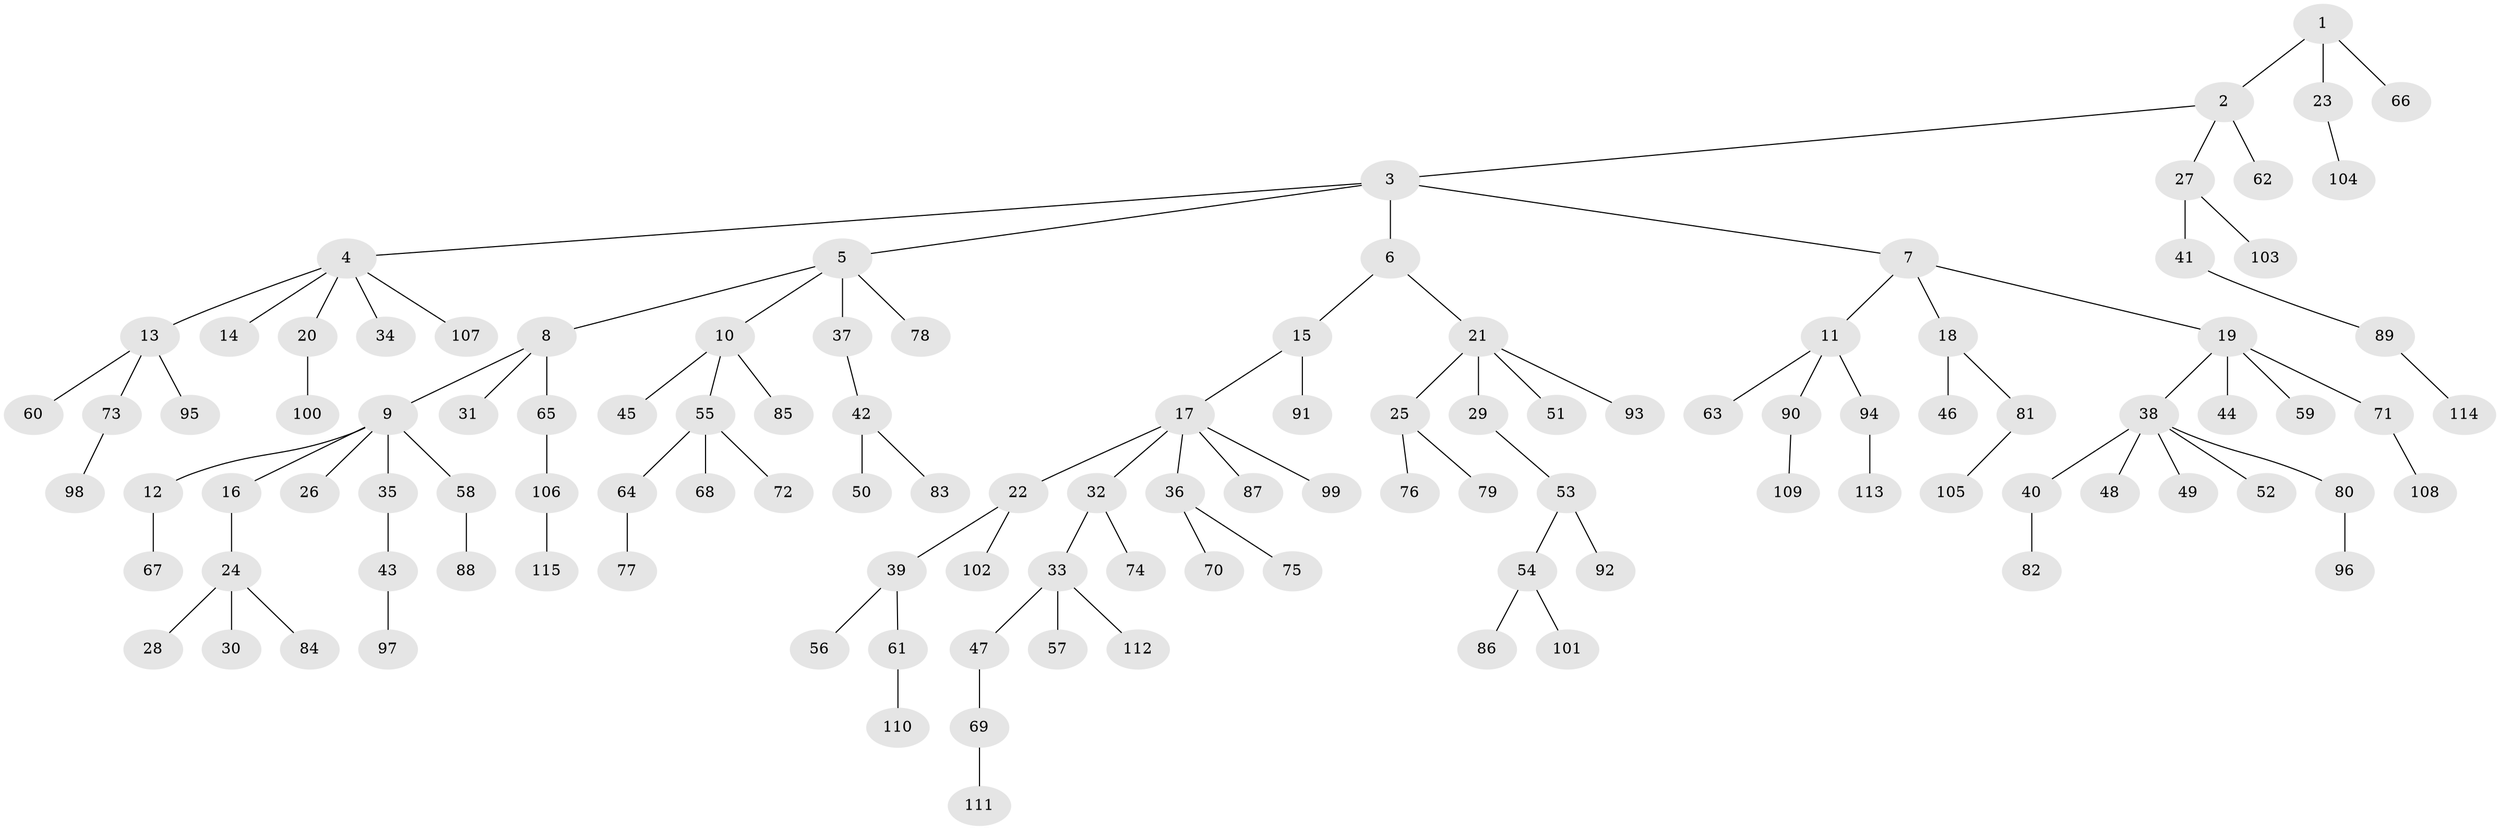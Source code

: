 // Generated by graph-tools (version 1.1) at 2025/26/03/09/25 03:26:27]
// undirected, 115 vertices, 114 edges
graph export_dot {
graph [start="1"]
  node [color=gray90,style=filled];
  1;
  2;
  3;
  4;
  5;
  6;
  7;
  8;
  9;
  10;
  11;
  12;
  13;
  14;
  15;
  16;
  17;
  18;
  19;
  20;
  21;
  22;
  23;
  24;
  25;
  26;
  27;
  28;
  29;
  30;
  31;
  32;
  33;
  34;
  35;
  36;
  37;
  38;
  39;
  40;
  41;
  42;
  43;
  44;
  45;
  46;
  47;
  48;
  49;
  50;
  51;
  52;
  53;
  54;
  55;
  56;
  57;
  58;
  59;
  60;
  61;
  62;
  63;
  64;
  65;
  66;
  67;
  68;
  69;
  70;
  71;
  72;
  73;
  74;
  75;
  76;
  77;
  78;
  79;
  80;
  81;
  82;
  83;
  84;
  85;
  86;
  87;
  88;
  89;
  90;
  91;
  92;
  93;
  94;
  95;
  96;
  97;
  98;
  99;
  100;
  101;
  102;
  103;
  104;
  105;
  106;
  107;
  108;
  109;
  110;
  111;
  112;
  113;
  114;
  115;
  1 -- 2;
  1 -- 23;
  1 -- 66;
  2 -- 3;
  2 -- 27;
  2 -- 62;
  3 -- 4;
  3 -- 5;
  3 -- 6;
  3 -- 7;
  4 -- 13;
  4 -- 14;
  4 -- 20;
  4 -- 34;
  4 -- 107;
  5 -- 8;
  5 -- 10;
  5 -- 37;
  5 -- 78;
  6 -- 15;
  6 -- 21;
  7 -- 11;
  7 -- 18;
  7 -- 19;
  8 -- 9;
  8 -- 31;
  8 -- 65;
  9 -- 12;
  9 -- 16;
  9 -- 26;
  9 -- 35;
  9 -- 58;
  10 -- 45;
  10 -- 55;
  10 -- 85;
  11 -- 63;
  11 -- 90;
  11 -- 94;
  12 -- 67;
  13 -- 60;
  13 -- 73;
  13 -- 95;
  15 -- 17;
  15 -- 91;
  16 -- 24;
  17 -- 22;
  17 -- 32;
  17 -- 36;
  17 -- 87;
  17 -- 99;
  18 -- 46;
  18 -- 81;
  19 -- 38;
  19 -- 44;
  19 -- 59;
  19 -- 71;
  20 -- 100;
  21 -- 25;
  21 -- 29;
  21 -- 51;
  21 -- 93;
  22 -- 39;
  22 -- 102;
  23 -- 104;
  24 -- 28;
  24 -- 30;
  24 -- 84;
  25 -- 76;
  25 -- 79;
  27 -- 41;
  27 -- 103;
  29 -- 53;
  32 -- 33;
  32 -- 74;
  33 -- 47;
  33 -- 57;
  33 -- 112;
  35 -- 43;
  36 -- 70;
  36 -- 75;
  37 -- 42;
  38 -- 40;
  38 -- 48;
  38 -- 49;
  38 -- 52;
  38 -- 80;
  39 -- 56;
  39 -- 61;
  40 -- 82;
  41 -- 89;
  42 -- 50;
  42 -- 83;
  43 -- 97;
  47 -- 69;
  53 -- 54;
  53 -- 92;
  54 -- 86;
  54 -- 101;
  55 -- 64;
  55 -- 68;
  55 -- 72;
  58 -- 88;
  61 -- 110;
  64 -- 77;
  65 -- 106;
  69 -- 111;
  71 -- 108;
  73 -- 98;
  80 -- 96;
  81 -- 105;
  89 -- 114;
  90 -- 109;
  94 -- 113;
  106 -- 115;
}
